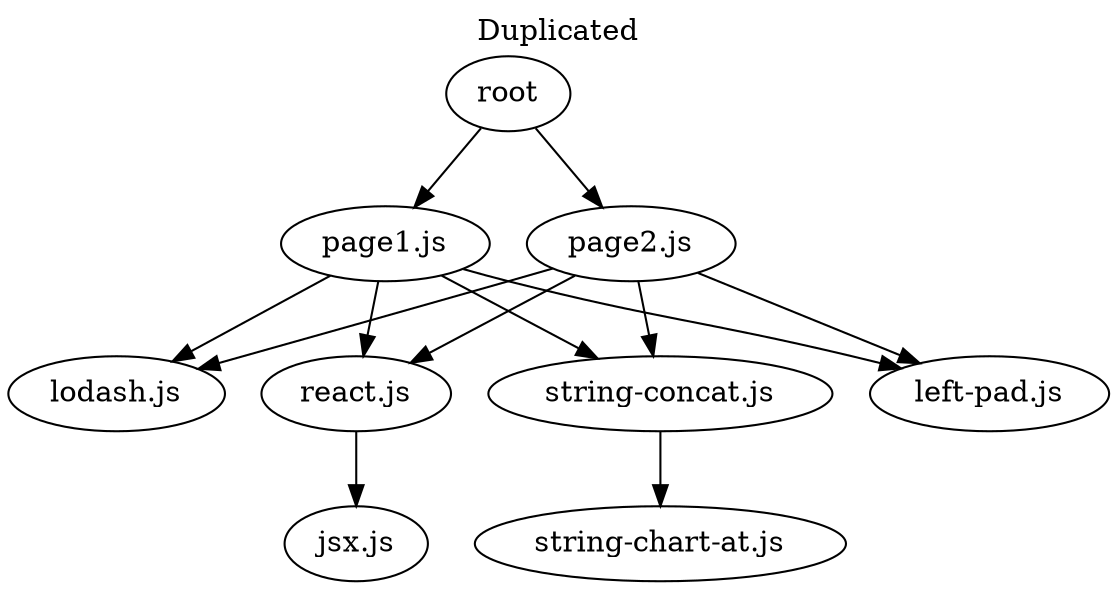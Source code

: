 digraph merged {
  labelloc="t";
  label="Duplicated";
  layout="dot";

  "jsx.js";
  "left-pad.js";
  "lodash.js";
  "page1.js";
  "page2.js";
  "react.js";
  "root";
  "string-chart-at.js";
  "string-concat.js";

  "page1.js" -> "left-pad.js";
  "page1.js" -> "lodash.js";
  "page1.js" -> "react.js";
  "page1.js" -> "string-concat.js";
  "page2.js" -> "left-pad.js";
  "page2.js" -> "lodash.js";
  "page2.js" -> "react.js";
  "page2.js" -> "string-concat.js";
  "react.js" -> "jsx.js";
  "root" -> "page1.js";
  "root" -> "page2.js";
  "string-concat.js" -> "string-chart-at.js";
}
